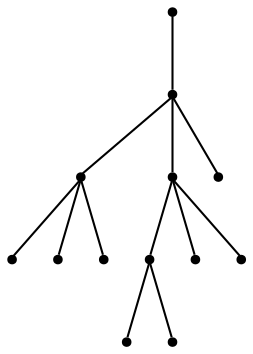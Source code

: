 graph {
  node [shape=point,comment="{\"directed\":false,\"doi\":\"10.1007/978-3-540-31843-9_29\",\"figure\":\"3 (2)\"}"]

  v0 [pos="981.6825944767442,1368.0961559980342"]
  v1 [pos="981.6825944767442,1287.096177614652"]
  v2 [pos="933.1735737645349,1287.0961776146519"]
  v3 [pos="1030.4416674236918,1287.096177614652"]
  v4 [pos="819.402414153343,1368.0961559980342"]
  v5 [pos="770.8933934411336,1287.096177614652"]
  v6 [pos="868.1615029978198,1287.096177614652"]
  v7 [pos="819.4024141533431,1449.3461559980342"]
  v8 [pos="885.6647460937501,1366.8461750715205"]
  v9 [pos="754.6403797238372,1368.0961559980342"]
  v10 [pos="754.6403797238372,1531.596147097074"]
  v11 [pos="689.628277162064,1449.3461559980342"]
  v12 [pos="576.1071697856105,1449.3461559980342"]

  v0 -- v1 [id="-1",pos="981.6825944767442,1368.0961559980342 981.6825944767442,1287.096177614652 981.6825944767442,1287.096177614652 981.6825944767442,1287.096177614652"]
  v12 -- v10 [id="-2",pos="576.1071697856105,1449.3461559980342 754.6403797238372,1531.596147097074 754.6403797238372,1531.596147097074 754.6403797238372,1531.596147097074"]
  v10 -- v7 [id="-3",pos="754.6403797238372,1531.596147097074 819.4024141533431,1449.3461559980342 819.4024141533431,1449.3461559980342 819.4024141533431,1449.3461559980342"]
  v10 -- v11 [id="-4",pos="754.6403797238372,1531.596147097074 689.628277162064,1449.3461559980342 689.628277162064,1449.3461559980342 689.628277162064,1449.3461559980342"]
  v10 -- v0 [id="-5",pos="754.6403797238372,1531.596147097074 916.8497365552325,1449.2837221194536 916.8497365552325,1449.2837221194536 916.8497365552325,1449.2837221194536 981.6825944767442,1368.0961559980342 981.6825944767442,1368.0961559980342 981.6825944767442,1368.0961559980342"]
  v7 -- v9 [id="-6",pos="819.4024141533431,1449.3461559980342 754.6403797238372,1368.0961559980342 754.6403797238372,1368.0961559980342 754.6403797238372,1368.0961559980342"]
  v7 -- v4 [id="-7",pos="819.4024141533431,1449.3461559980342 819.402414153343,1368.0961559980342 819.402414153343,1368.0961559980342 819.402414153343,1368.0961559980342"]
  v4 -- v6 [id="-8",pos="819.402414153343,1368.0961559980342 868.1615029978198,1287.096177614652 868.1615029978198,1287.096177614652 868.1615029978198,1287.096177614652"]
  v4 -- v5 [id="-9",pos="819.402414153343,1368.0961559980342 770.8933934411336,1287.096177614652 770.8933934411336,1287.096177614652 770.8933934411336,1287.096177614652"]
  v7 -- v8 [id="-10",pos="819.4024141533431,1449.3461559980342 885.6647460937501,1366.8461750715205 885.6647460937501,1366.8461750715205 885.6647460937501,1366.8461750715205"]
  v0 -- v3 [id="-11",pos="981.6825944767442,1368.0961559980342 1030.4416674236918,1287.096177614652 1030.4416674236918,1287.096177614652 1030.4416674236918,1287.096177614652"]
  v0 -- v2 [id="-12",pos="981.6825944767442,1368.0961559980342 933.1735737645349,1287.0961776146519 933.1735737645349,1287.0961776146519 933.1735737645349,1287.0961776146519"]
}
